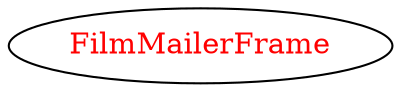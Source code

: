 digraph dependencyGraph {
 concentrate=true;
 ranksep="2.0";
 rankdir="LR"; 
 splines="ortho";
"FilmMailerFrame" [fontcolor="red"];
}